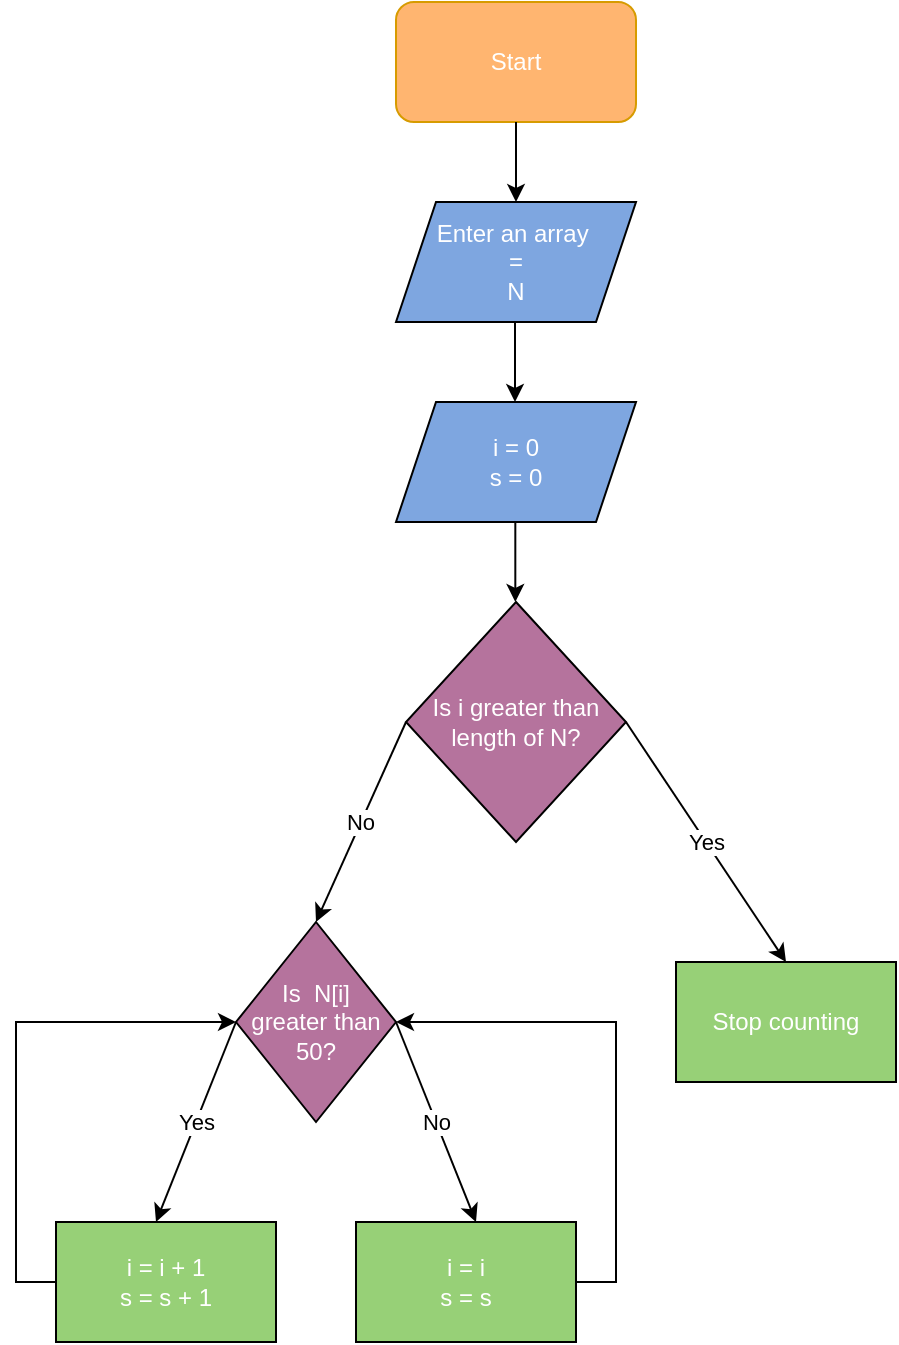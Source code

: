 <mxfile version="16.4.11" type="github"><diagram id="AIdyxsNL8TJNiMNLdfjP" name="Page-1"><mxGraphModel dx="946" dy="534" grid="1" gridSize="10" guides="1" tooltips="1" connect="1" arrows="1" fold="1" page="1" pageScale="1" pageWidth="850" pageHeight="1100" math="0" shadow="0"><root><mxCell id="0"/><mxCell id="1" parent="0"/><mxCell id="aDo9ujXuj99X__dcEN3k-1" value="&lt;font color=&quot;#ffffff&quot;&gt;Start&lt;/font&gt;" style="rounded=1;whiteSpace=wrap;html=1;fillColor=#FFB570;strokeColor=#d79b00;" vertex="1" parent="1"><mxGeometry x="360" y="20" width="120" height="60" as="geometry"/></mxCell><mxCell id="aDo9ujXuj99X__dcEN3k-2" value="" style="endArrow=classic;html=1;rounded=0;fontColor=#FFFFFF;exitX=0.5;exitY=1;exitDx=0;exitDy=0;" edge="1" parent="1"><mxGeometry width="50" height="50" relative="1" as="geometry"><mxPoint x="420" y="80" as="sourcePoint"/><mxPoint x="420" y="120" as="targetPoint"/></mxGeometry></mxCell><mxCell id="aDo9ujXuj99X__dcEN3k-3" value="Enter an array&amp;nbsp;&lt;br&gt;=&lt;br&gt;N" style="shape=parallelogram;perimeter=parallelogramPerimeter;whiteSpace=wrap;html=1;fixedSize=1;labelBackgroundColor=none;fontSize=12;fontColor=#FFFFFF;strokeColor=#000000;fillColor=#7EA6E0;" vertex="1" parent="1"><mxGeometry x="360" y="120" width="120" height="60" as="geometry"/></mxCell><mxCell id="aDo9ujXuj99X__dcEN3k-4" value="" style="endArrow=classic;html=1;rounded=0;fontColor=#FFFFFF;exitX=0.5;exitY=1;exitDx=0;exitDy=0;" edge="1" parent="1"><mxGeometry width="50" height="50" relative="1" as="geometry"><mxPoint x="419.5" y="180" as="sourcePoint"/><mxPoint x="419.5" y="220" as="targetPoint"/></mxGeometry></mxCell><mxCell id="aDo9ujXuj99X__dcEN3k-5" value="&lt;font color=&quot;#ffffff&quot;&gt;Is &amp;nbsp;N[i] &lt;br&gt;greater than 50?&lt;/font&gt;" style="rhombus;whiteSpace=wrap;html=1;fillColor=#B5739D;" vertex="1" parent="1"><mxGeometry x="280" y="480" width="80" height="100" as="geometry"/></mxCell><mxCell id="aDo9ujXuj99X__dcEN3k-6" value="i = 0&lt;br&gt;s = 0" style="shape=parallelogram;perimeter=parallelogramPerimeter;whiteSpace=wrap;html=1;fixedSize=1;fontColor=#FFFFFF;fillColor=#7EA6E0;strokeColor=default;" vertex="1" parent="1"><mxGeometry x="360" y="220" width="120" height="60" as="geometry"/></mxCell><mxCell id="aDo9ujXuj99X__dcEN3k-7" value="" style="endArrow=classic;html=1;rounded=0;fontColor=#FFFFFF;exitX=0.5;exitY=1;exitDx=0;exitDy=0;" edge="1" parent="1"><mxGeometry width="50" height="50" relative="1" as="geometry"><mxPoint x="419.66" y="280" as="sourcePoint"/><mxPoint x="419.66" y="320" as="targetPoint"/></mxGeometry></mxCell><mxCell id="aDo9ujXuj99X__dcEN3k-8" value="&lt;font color=&quot;#000000&quot;&gt;Yes&lt;/font&gt;" style="endArrow=classic;html=1;rounded=0;fontColor=#FFFFFF;exitX=0.5;exitY=1;exitDx=0;exitDy=0;" edge="1" parent="1"><mxGeometry width="50" height="50" relative="1" as="geometry"><mxPoint x="280.0" y="530" as="sourcePoint"/><mxPoint x="240" y="630" as="targetPoint"/></mxGeometry></mxCell><mxCell id="aDo9ujXuj99X__dcEN3k-9" value="&lt;font color=&quot;#000000&quot;&gt;No&lt;/font&gt;" style="endArrow=classic;html=1;rounded=0;fontColor=#FFFFFF;exitX=0.5;exitY=1;exitDx=0;exitDy=0;" edge="1" parent="1"><mxGeometry width="50" height="50" relative="1" as="geometry"><mxPoint x="360.0" y="530" as="sourcePoint"/><mxPoint x="400" y="630" as="targetPoint"/></mxGeometry></mxCell><mxCell id="aDo9ujXuj99X__dcEN3k-12" value="" style="endArrow=classic;html=1;rounded=0;fontColor=#000000;exitX=0;exitY=0.5;exitDx=0;exitDy=0;" edge="1" parent="1"><mxGeometry width="50" height="50" relative="1" as="geometry"><mxPoint x="190" y="660" as="sourcePoint"/><mxPoint x="280" y="530" as="targetPoint"/><Array as="points"><mxPoint x="170" y="660"/><mxPoint x="170" y="600"/><mxPoint x="170" y="530"/></Array></mxGeometry></mxCell><mxCell id="aDo9ujXuj99X__dcEN3k-13" value="" style="endArrow=classic;html=1;rounded=0;fontColor=#000000;exitX=0;exitY=0.5;exitDx=0;exitDy=0;" edge="1" parent="1"><mxGeometry width="50" height="50" relative="1" as="geometry"><mxPoint x="450.0" y="660" as="sourcePoint"/><mxPoint x="360" y="530" as="targetPoint"/><Array as="points"><mxPoint x="470" y="660"/><mxPoint x="470" y="600"/><mxPoint x="470" y="530"/></Array></mxGeometry></mxCell><mxCell id="aDo9ujXuj99X__dcEN3k-15" value="&lt;font color=&quot;#ffffff&quot;&gt;i = i + 1&lt;br&gt;s = s + 1&lt;/font&gt;" style="rounded=0;whiteSpace=wrap;html=1;fontColor=#000000;fillColor=#97D077;" vertex="1" parent="1"><mxGeometry x="190" y="630" width="110" height="60" as="geometry"/></mxCell><mxCell id="aDo9ujXuj99X__dcEN3k-16" value="&lt;font color=&quot;#ffffff&quot;&gt;i = i&lt;br&gt;s = s&lt;/font&gt;" style="rounded=0;whiteSpace=wrap;html=1;fontColor=#000000;fillColor=#97D077;" vertex="1" parent="1"><mxGeometry x="340" y="630" width="110" height="60" as="geometry"/></mxCell><mxCell id="aDo9ujXuj99X__dcEN3k-17" value="Is i greater than length of N?" style="rhombus;whiteSpace=wrap;html=1;fontColor=#FFFFFF;strokeColor=default;fillColor=#B5739D;" vertex="1" parent="1"><mxGeometry x="365" y="320" width="110" height="120" as="geometry"/></mxCell><mxCell id="aDo9ujXuj99X__dcEN3k-18" value="&lt;font color=&quot;#000000&quot;&gt;No&lt;/font&gt;" style="endArrow=classic;html=1;rounded=0;fontColor=#FFFFFF;exitX=0.5;exitY=1;exitDx=0;exitDy=0;entryX=0.5;entryY=0;entryDx=0;entryDy=0;" edge="1" parent="1" target="aDo9ujXuj99X__dcEN3k-5"><mxGeometry width="50" height="50" relative="1" as="geometry"><mxPoint x="365.0" y="380" as="sourcePoint"/><mxPoint x="325" y="480" as="targetPoint"/></mxGeometry></mxCell><mxCell id="aDo9ujXuj99X__dcEN3k-19" value="&lt;font color=&quot;#000000&quot;&gt;Yes&lt;/font&gt;" style="endArrow=classic;html=1;rounded=0;fontColor=#FFFFFF;exitX=0.5;exitY=1;exitDx=0;exitDy=0;entryX=0.5;entryY=0;entryDx=0;entryDy=0;" edge="1" parent="1" target="aDo9ujXuj99X__dcEN3k-20"><mxGeometry width="50" height="50" relative="1" as="geometry"><mxPoint x="475.0" y="380" as="sourcePoint"/><mxPoint x="515" y="480" as="targetPoint"/></mxGeometry></mxCell><mxCell id="aDo9ujXuj99X__dcEN3k-20" value="&lt;font color=&quot;#ffffff&quot;&gt;&lt;span&gt;Stop counting&lt;/span&gt;&lt;/font&gt;" style="rounded=0;whiteSpace=wrap;html=1;fontColor=#000000;fillColor=#97D077;" vertex="1" parent="1"><mxGeometry x="500" y="500" width="110" height="60" as="geometry"/></mxCell></root></mxGraphModel></diagram></mxfile>